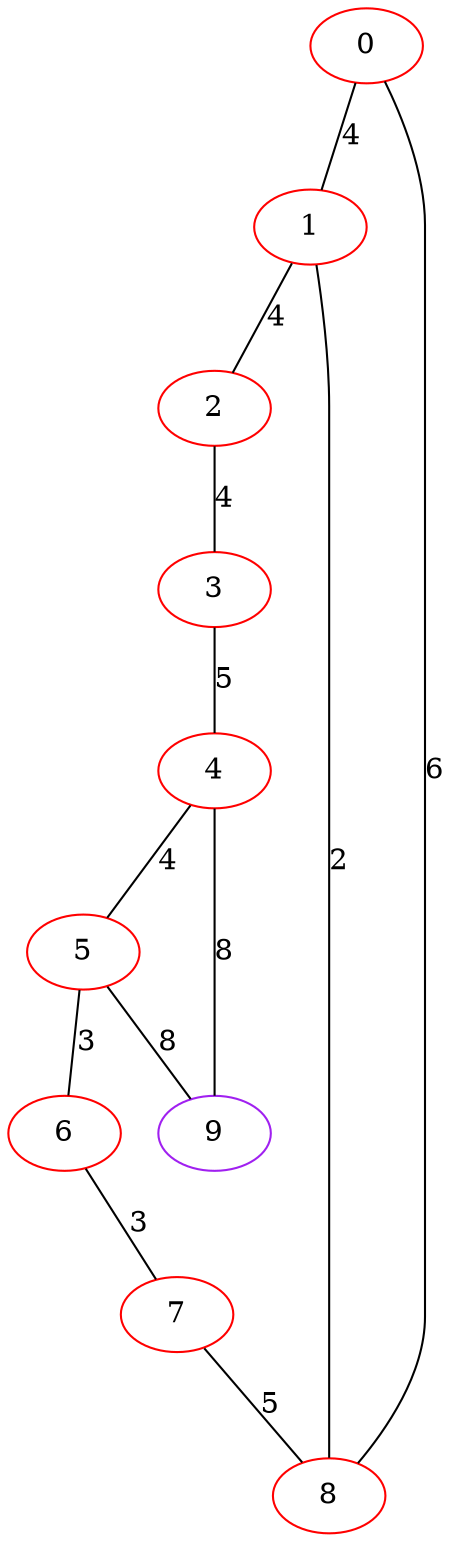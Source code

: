 graph "" {
0 [color=red, weight=1];
1 [color=red, weight=1];
2 [color=red, weight=1];
3 [color=red, weight=1];
4 [color=red, weight=1];
5 [color=red, weight=1];
6 [color=red, weight=1];
7 [color=red, weight=1];
8 [color=red, weight=1];
9 [color=purple, weight=4];
0 -- 8  [key=0, label=6];
0 -- 1  [key=0, label=4];
1 -- 8  [key=0, label=2];
1 -- 2  [key=0, label=4];
2 -- 3  [key=0, label=4];
3 -- 4  [key=0, label=5];
4 -- 9  [key=0, label=8];
4 -- 5  [key=0, label=4];
5 -- 9  [key=0, label=8];
5 -- 6  [key=0, label=3];
6 -- 7  [key=0, label=3];
7 -- 8  [key=0, label=5];
}
